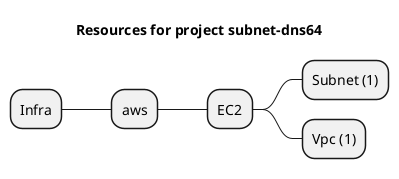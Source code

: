 @startmindmap
title Resources for project subnet-dns64
skinparam monochrome true
+ Infra
++ aws
+++ EC2
++++ Subnet (1)
++++ Vpc (1)
@endmindmap